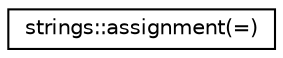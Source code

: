 digraph "Graphical Class Hierarchy"
{
 // LATEX_PDF_SIZE
  edge [fontname="Helvetica",fontsize="10",labelfontname="Helvetica",labelfontsize="10"];
  node [fontname="Helvetica",fontsize="10",shape=record];
  rankdir="LR";
  Node0 [label="strings::assignment(=)",height=0.2,width=0.4,color="black", fillcolor="white", style="filled",URL="$interfacestrings_1_1assignment_07_0a_08.html",tooltip="Assigns the contents of one string to another."];
}
